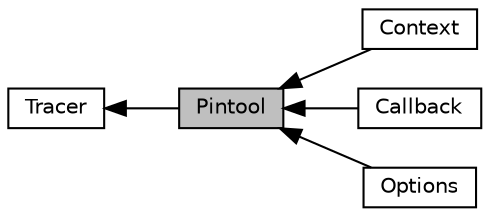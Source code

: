 digraph "Pintool"
{
  edge [fontname="Helvetica",fontsize="10",labelfontname="Helvetica",labelfontsize="10"];
  node [fontname="Helvetica",fontsize="10",shape=record];
  rankdir=LR;
  Node4 [label="Context",height=0.2,width=0.4,color="black", fillcolor="white", style="filled",URL="$group__context.html"];
  Node3 [label="Callback",height=0.2,width=0.4,color="black", fillcolor="white", style="filled",URL="$group__callback.html"];
  Node1 [label="Tracer",height=0.2,width=0.4,color="black", fillcolor="white", style="filled",URL="$group__tracer.html"];
  Node0 [label="Pintool",height=0.2,width=0.4,color="black", fillcolor="grey75", style="filled", fontcolor="black"];
  Node2 [label="Options",height=0.2,width=0.4,color="black", fillcolor="white", style="filled",URL="$group__options.html"];
  Node1->Node0 [shape=plaintext, dir="back", style="solid"];
  Node0->Node2 [shape=plaintext, dir="back", style="solid"];
  Node0->Node3 [shape=plaintext, dir="back", style="solid"];
  Node0->Node4 [shape=plaintext, dir="back", style="solid"];
}
